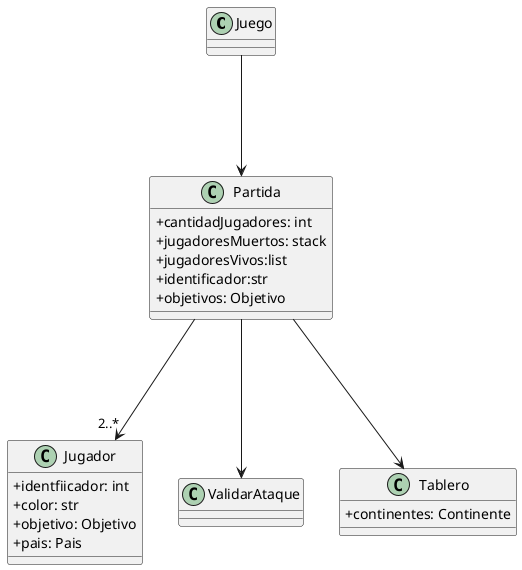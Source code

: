 @startuml
skinparam classAttributeIconSize 0

class Juego {
       
}

class Partida{
        + cantidadJugadores: int
        +jugadoresMuertos: stack 
        +jugadoresVivos:list 
        +identificador:str 
        +objetivos: Objetivo
}

class Jugador{
        +identfiicador: int 
        + color: str
        +objetivo: Objetivo 
        +pais: Pais
}

class ValidarAtaque{}

class Tablero{
        +continentes: Continente
} 


Juego ---> Partida
Partida --->"2..*" Jugador
Partida ---> ValidarAtaque
Partida ---> Tablero

@enduml